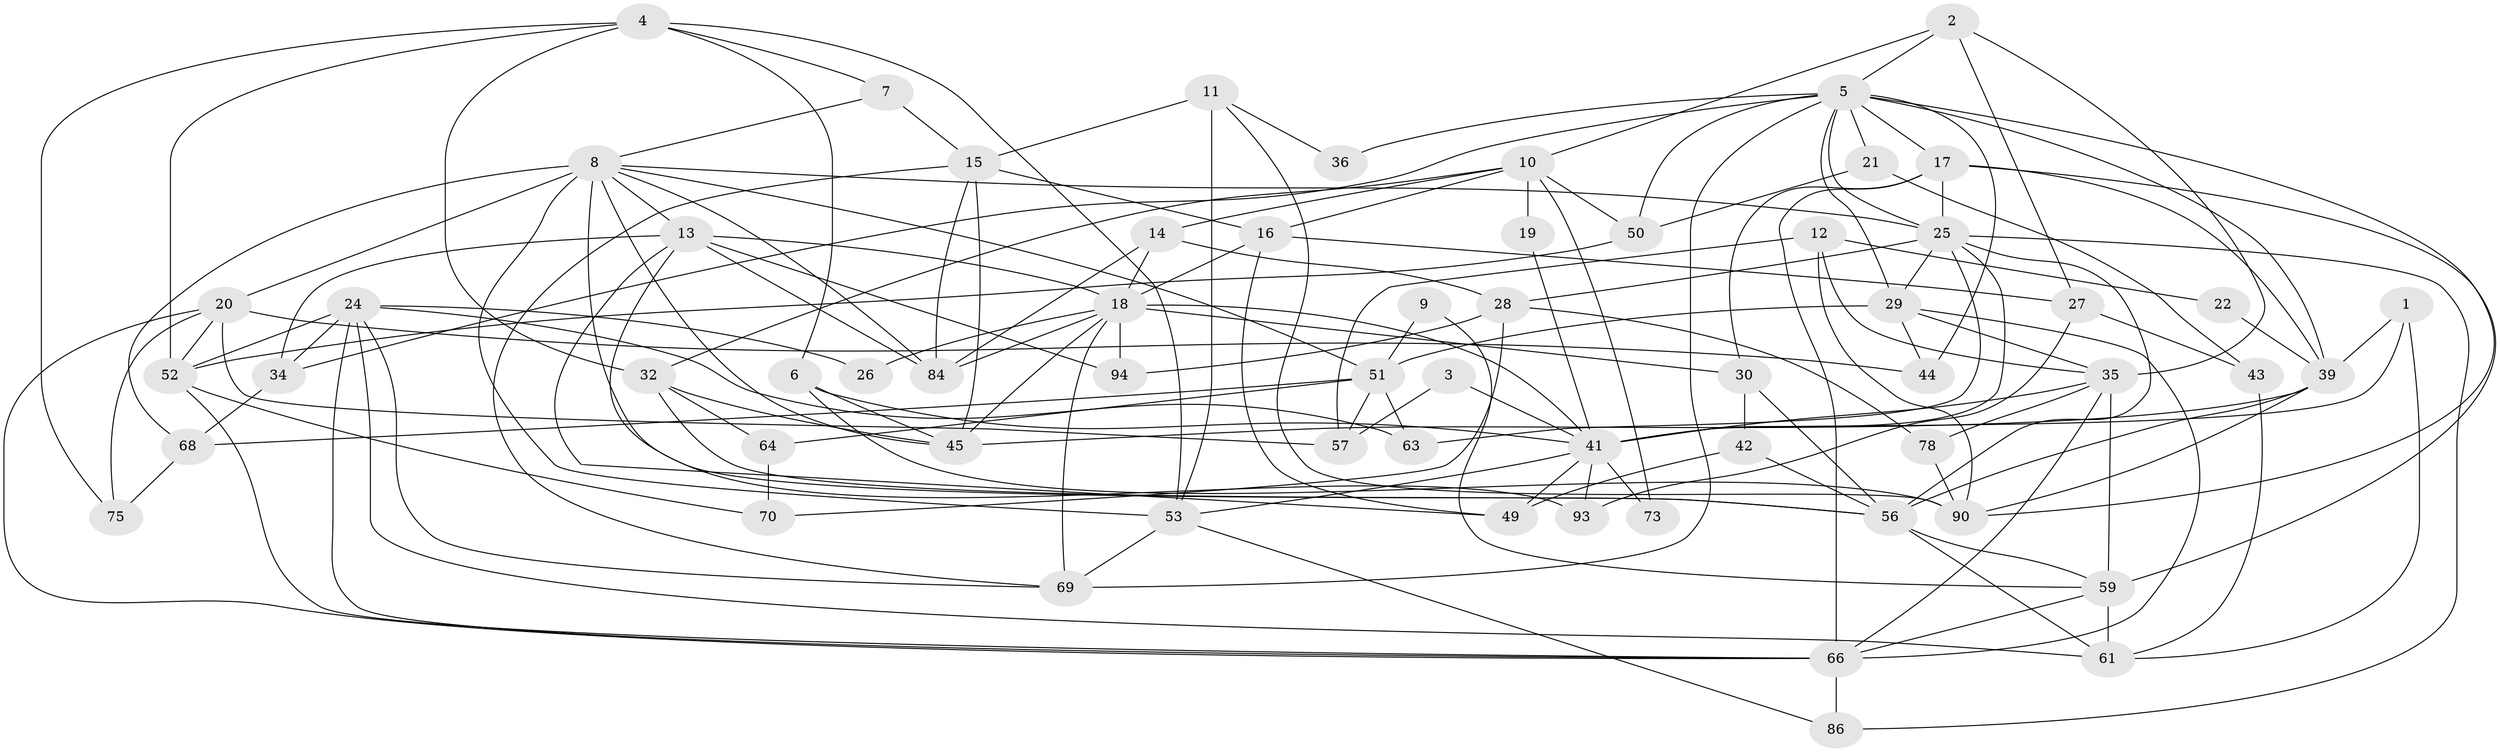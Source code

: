 // original degree distribution, {3: 0.28865979381443296, 4: 0.28865979381443296, 2: 0.13402061855670103, 7: 0.030927835051546393, 5: 0.16494845360824742, 6: 0.05154639175257732, 8: 0.020618556701030927, 10: 0.010309278350515464, 9: 0.010309278350515464}
// Generated by graph-tools (version 1.1) at 2025/41/03/06/25 10:41:57]
// undirected, 62 vertices, 152 edges
graph export_dot {
graph [start="1"]
  node [color=gray90,style=filled];
  1;
  2;
  3;
  4 [super="+37"];
  5 [super="+91"];
  6 [super="+31"];
  7;
  8 [super="+40"];
  9;
  10 [super="+80"];
  11 [super="+62"];
  12;
  13 [super="+33"];
  14 [super="+55"];
  15 [super="+65"];
  16 [super="+97"];
  17 [super="+96"];
  18 [super="+48"];
  19;
  20 [super="+23"];
  21 [super="+83"];
  22;
  24 [super="+60"];
  25 [super="+47"];
  26;
  27;
  28 [super="+79"];
  29 [super="+46"];
  30 [super="+89"];
  32 [super="+72"];
  34 [super="+38"];
  35 [super="+92"];
  36;
  39 [super="+81"];
  41 [super="+77"];
  42;
  43;
  44;
  45 [super="+71"];
  49;
  50;
  51 [super="+88"];
  52 [super="+58"];
  53 [super="+54"];
  56 [super="+85"];
  57 [super="+87"];
  59 [super="+76"];
  61 [super="+67"];
  63;
  64;
  66 [super="+82"];
  68 [super="+74"];
  69;
  70;
  73;
  75;
  78;
  84;
  86;
  90 [super="+95"];
  93;
  94;
  1 -- 39;
  1 -- 41;
  1 -- 61;
  2 -- 5;
  2 -- 27;
  2 -- 35;
  2 -- 10;
  3 -- 57;
  3 -- 41;
  4 -- 32;
  4 -- 52;
  4 -- 53;
  4 -- 6;
  4 -- 7;
  4 -- 75;
  5 -- 21;
  5 -- 50;
  5 -- 17;
  5 -- 36;
  5 -- 69;
  5 -- 44;
  5 -- 29;
  5 -- 39;
  5 -- 25;
  5 -- 90;
  5 -- 34;
  6 -- 90 [weight=2];
  6 -- 41;
  6 -- 45;
  7 -- 15;
  7 -- 8;
  8 -- 25;
  8 -- 53 [weight=2];
  8 -- 13;
  8 -- 20;
  8 -- 45;
  8 -- 51;
  8 -- 84;
  8 -- 68;
  8 -- 56;
  9 -- 59;
  9 -- 51;
  10 -- 50;
  10 -- 16;
  10 -- 14;
  10 -- 19;
  10 -- 32;
  10 -- 73;
  11 -- 15 [weight=2];
  11 -- 36;
  11 -- 53;
  11 -- 90;
  12 -- 90;
  12 -- 22;
  12 -- 57;
  12 -- 35;
  13 -- 49;
  13 -- 94;
  13 -- 18;
  13 -- 84;
  13 -- 93;
  13 -- 34;
  14 -- 84;
  14 -- 18;
  14 -- 28;
  15 -- 69;
  15 -- 45;
  15 -- 16;
  15 -- 84;
  16 -- 18 [weight=2];
  16 -- 27;
  16 -- 49;
  17 -- 39;
  17 -- 30;
  17 -- 66;
  17 -- 59;
  17 -- 25;
  18 -- 30 [weight=2];
  18 -- 69;
  18 -- 84;
  18 -- 26;
  18 -- 94;
  18 -- 45;
  18 -- 41;
  19 -- 41;
  20 -- 44;
  20 -- 75;
  20 -- 66;
  20 -- 57;
  20 -- 52;
  21 -- 43;
  21 -- 50;
  22 -- 39;
  24 -- 69;
  24 -- 63;
  24 -- 26;
  24 -- 61;
  24 -- 34;
  24 -- 66;
  24 -- 52;
  25 -- 86;
  25 -- 63;
  25 -- 28;
  25 -- 41;
  25 -- 29;
  25 -- 56;
  27 -- 93;
  27 -- 43;
  28 -- 70;
  28 -- 94;
  28 -- 78;
  29 -- 44;
  29 -- 51;
  29 -- 66;
  29 -- 35;
  30 -- 42;
  30 -- 56;
  32 -- 64;
  32 -- 45;
  32 -- 56;
  34 -- 68;
  35 -- 78;
  35 -- 41;
  35 -- 66;
  35 -- 59;
  39 -- 56;
  39 -- 45;
  39 -- 90;
  41 -- 53;
  41 -- 49;
  41 -- 73;
  41 -- 93;
  42 -- 49;
  42 -- 56;
  43 -- 61;
  50 -- 52;
  51 -- 63;
  51 -- 64;
  51 -- 68;
  51 -- 57;
  52 -- 66;
  52 -- 70;
  53 -- 69;
  53 -- 86;
  56 -- 59;
  56 -- 61;
  59 -- 61;
  59 -- 66;
  64 -- 70;
  66 -- 86;
  68 -- 75;
  78 -- 90;
}

